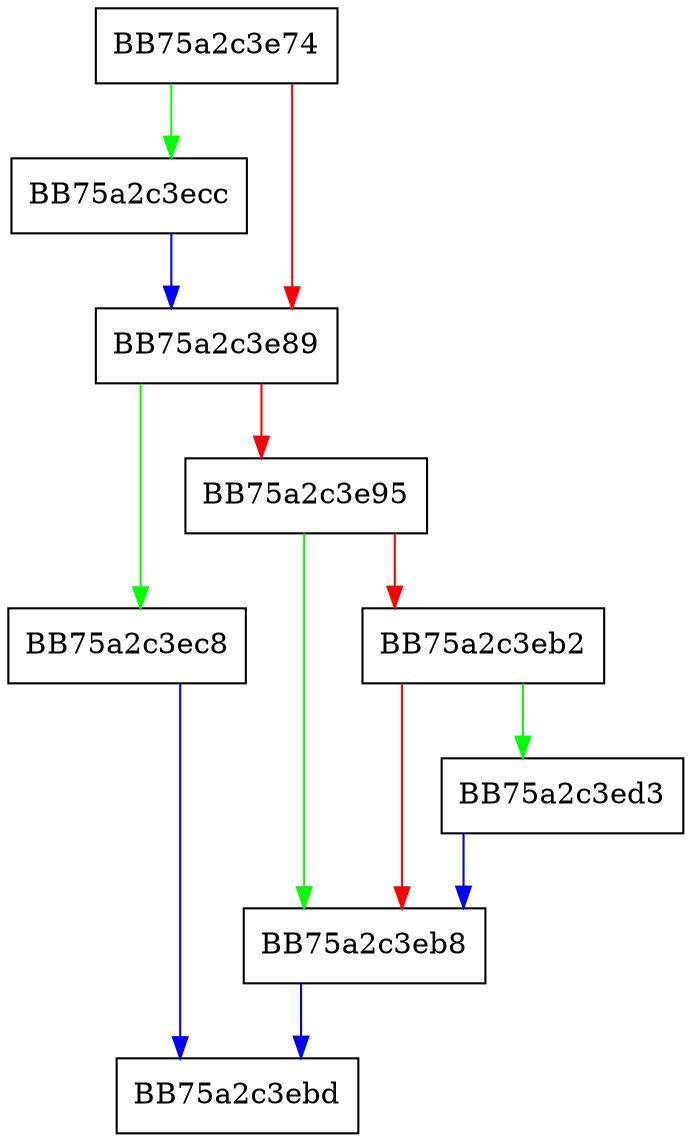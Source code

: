 digraph DeleteGlobalAttribute {
  node [shape="box"];
  graph [splines=ortho];
  BB75a2c3e74 -> BB75a2c3ecc [color="green"];
  BB75a2c3e74 -> BB75a2c3e89 [color="red"];
  BB75a2c3e89 -> BB75a2c3ec8 [color="green"];
  BB75a2c3e89 -> BB75a2c3e95 [color="red"];
  BB75a2c3e95 -> BB75a2c3eb8 [color="green"];
  BB75a2c3e95 -> BB75a2c3eb2 [color="red"];
  BB75a2c3eb2 -> BB75a2c3ed3 [color="green"];
  BB75a2c3eb2 -> BB75a2c3eb8 [color="red"];
  BB75a2c3eb8 -> BB75a2c3ebd [color="blue"];
  BB75a2c3ec8 -> BB75a2c3ebd [color="blue"];
  BB75a2c3ecc -> BB75a2c3e89 [color="blue"];
  BB75a2c3ed3 -> BB75a2c3eb8 [color="blue"];
}